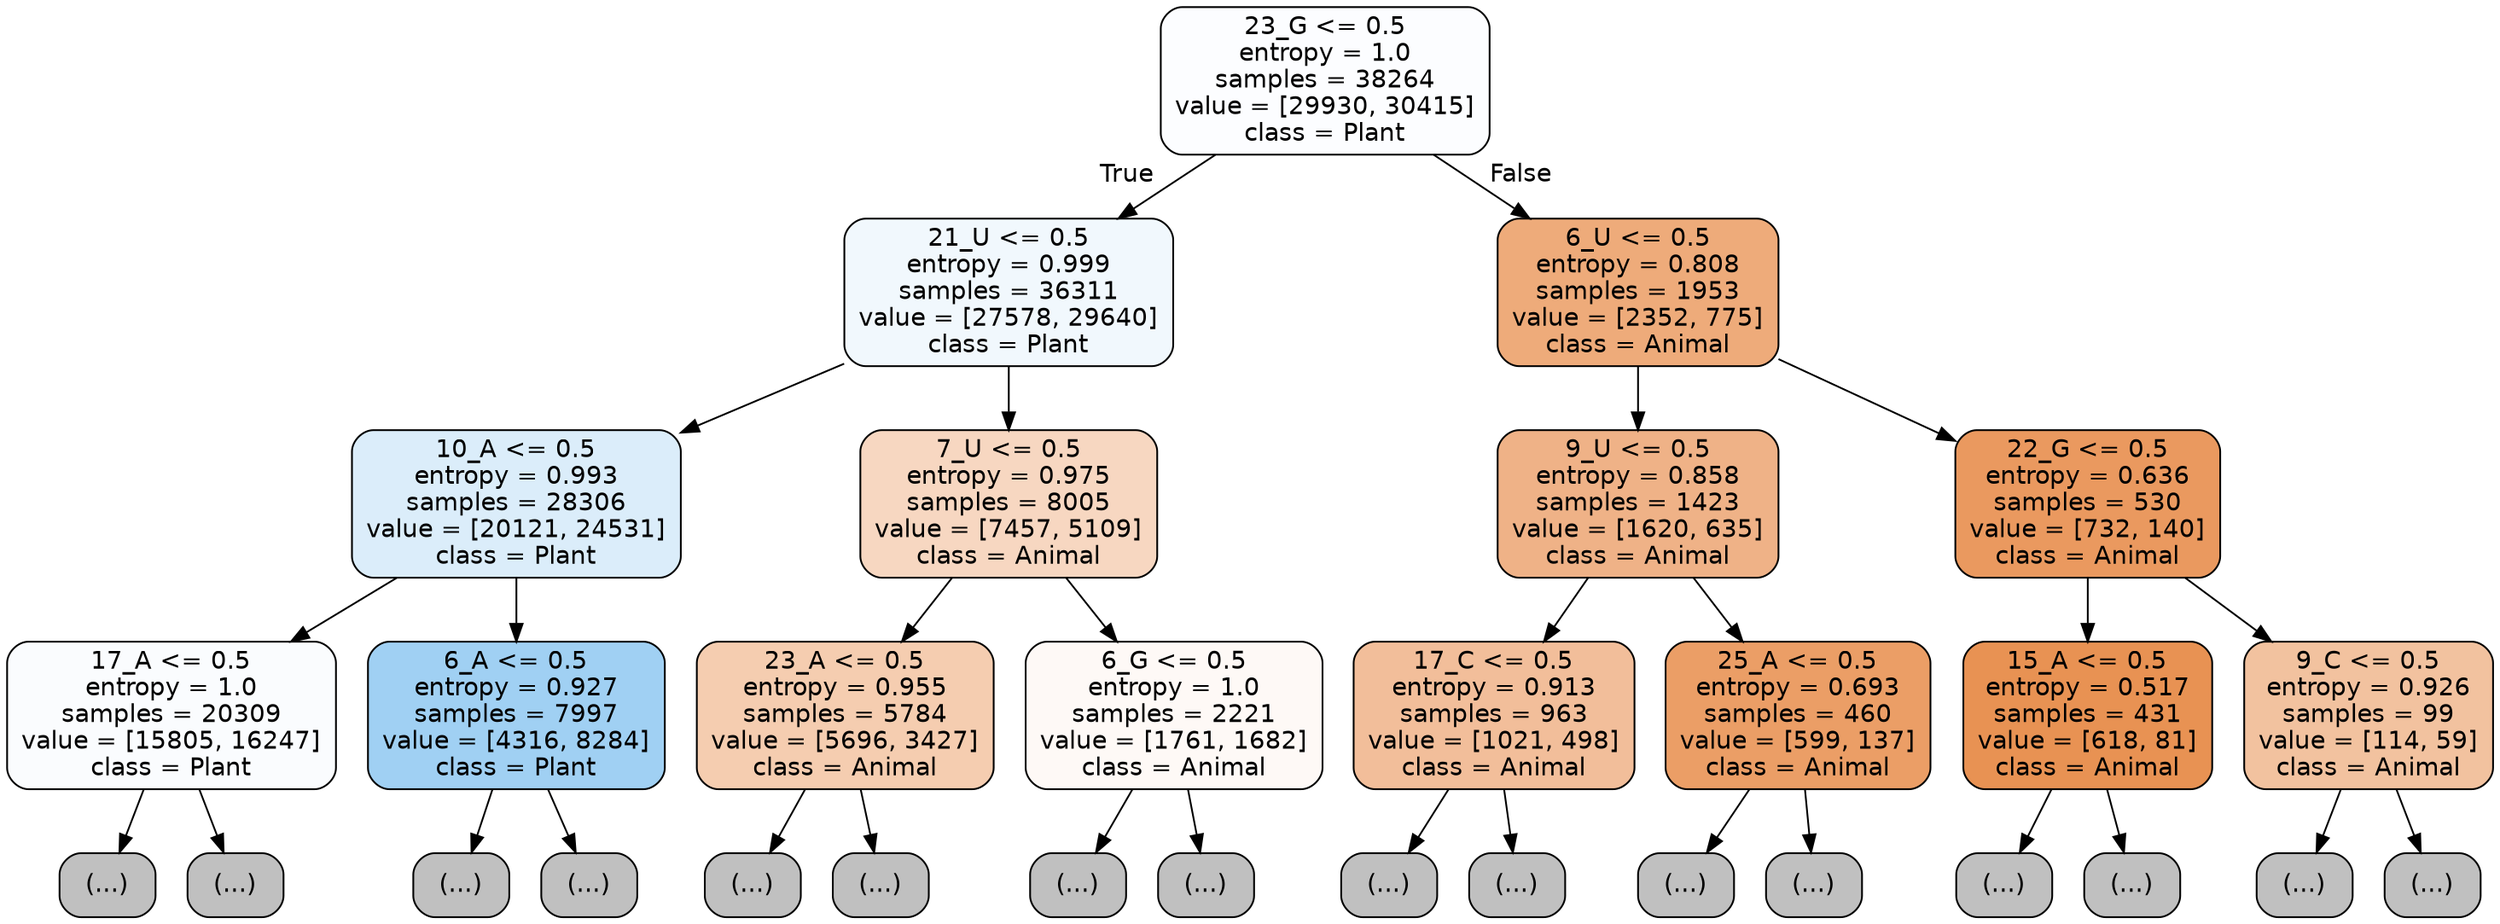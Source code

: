 digraph Tree {
node [shape=box, style="filled, rounded", color="black", fontname="helvetica"] ;
edge [fontname="helvetica"] ;
0 [label="23_G <= 0.5\nentropy = 1.0\nsamples = 38264\nvalue = [29930, 30415]\nclass = Plant", fillcolor="#fcfdff"] ;
1 [label="21_U <= 0.5\nentropy = 0.999\nsamples = 36311\nvalue = [27578, 29640]\nclass = Plant", fillcolor="#f1f8fd"] ;
0 -> 1 [labeldistance=2.5, labelangle=45, headlabel="True"] ;
2 [label="10_A <= 0.5\nentropy = 0.993\nsamples = 28306\nvalue = [20121, 24531]\nclass = Plant", fillcolor="#dbedfa"] ;
1 -> 2 ;
3 [label="17_A <= 0.5\nentropy = 1.0\nsamples = 20309\nvalue = [15805, 16247]\nclass = Plant", fillcolor="#fafcfe"] ;
2 -> 3 ;
4 [label="(...)", fillcolor="#C0C0C0"] ;
3 -> 4 ;
7407 [label="(...)", fillcolor="#C0C0C0"] ;
3 -> 7407 ;
9558 [label="6_A <= 0.5\nentropy = 0.927\nsamples = 7997\nvalue = [4316, 8284]\nclass = Plant", fillcolor="#a0d0f3"] ;
2 -> 9558 ;
9559 [label="(...)", fillcolor="#C0C0C0"] ;
9558 -> 9559 ;
11936 [label="(...)", fillcolor="#C0C0C0"] ;
9558 -> 11936 ;
12717 [label="7_U <= 0.5\nentropy = 0.975\nsamples = 8005\nvalue = [7457, 5109]\nclass = Animal", fillcolor="#f7d7c1"] ;
1 -> 12717 ;
12718 [label="23_A <= 0.5\nentropy = 0.955\nsamples = 5784\nvalue = [5696, 3427]\nclass = Animal", fillcolor="#f5cdb0"] ;
12717 -> 12718 ;
12719 [label="(...)", fillcolor="#C0C0C0"] ;
12718 -> 12719 ;
15124 [label="(...)", fillcolor="#C0C0C0"] ;
12718 -> 15124 ;
15249 [label="6_G <= 0.5\nentropy = 1.0\nsamples = 2221\nvalue = [1761, 1682]\nclass = Animal", fillcolor="#fef9f6"] ;
12717 -> 15249 ;
15250 [label="(...)", fillcolor="#C0C0C0"] ;
15249 -> 15250 ;
15943 [label="(...)", fillcolor="#C0C0C0"] ;
15249 -> 15943 ;
16168 [label="6_U <= 0.5\nentropy = 0.808\nsamples = 1953\nvalue = [2352, 775]\nclass = Animal", fillcolor="#eeab7a"] ;
0 -> 16168 [labeldistance=2.5, labelangle=-45, headlabel="False"] ;
16169 [label="9_U <= 0.5\nentropy = 0.858\nsamples = 1423\nvalue = [1620, 635]\nclass = Animal", fillcolor="#efb287"] ;
16168 -> 16169 ;
16170 [label="17_C <= 0.5\nentropy = 0.913\nsamples = 963\nvalue = [1021, 498]\nclass = Animal", fillcolor="#f2be9a"] ;
16169 -> 16170 ;
16171 [label="(...)", fillcolor="#C0C0C0"] ;
16170 -> 16171 ;
16478 [label="(...)", fillcolor="#C0C0C0"] ;
16170 -> 16478 ;
16569 [label="25_A <= 0.5\nentropy = 0.693\nsamples = 460\nvalue = [599, 137]\nclass = Animal", fillcolor="#eb9e66"] ;
16169 -> 16569 ;
16570 [label="(...)", fillcolor="#C0C0C0"] ;
16569 -> 16570 ;
16729 [label="(...)", fillcolor="#C0C0C0"] ;
16569 -> 16729 ;
16742 [label="22_G <= 0.5\nentropy = 0.636\nsamples = 530\nvalue = [732, 140]\nclass = Animal", fillcolor="#ea995f"] ;
16168 -> 16742 ;
16743 [label="15_A <= 0.5\nentropy = 0.517\nsamples = 431\nvalue = [618, 81]\nclass = Animal", fillcolor="#e89253"] ;
16742 -> 16743 ;
16744 [label="(...)", fillcolor="#C0C0C0"] ;
16743 -> 16744 ;
16849 [label="(...)", fillcolor="#C0C0C0"] ;
16743 -> 16849 ;
16894 [label="9_C <= 0.5\nentropy = 0.926\nsamples = 99\nvalue = [114, 59]\nclass = Animal", fillcolor="#f2c29f"] ;
16742 -> 16894 ;
16895 [label="(...)", fillcolor="#C0C0C0"] ;
16894 -> 16895 ;
16942 [label="(...)", fillcolor="#C0C0C0"] ;
16894 -> 16942 ;
}
